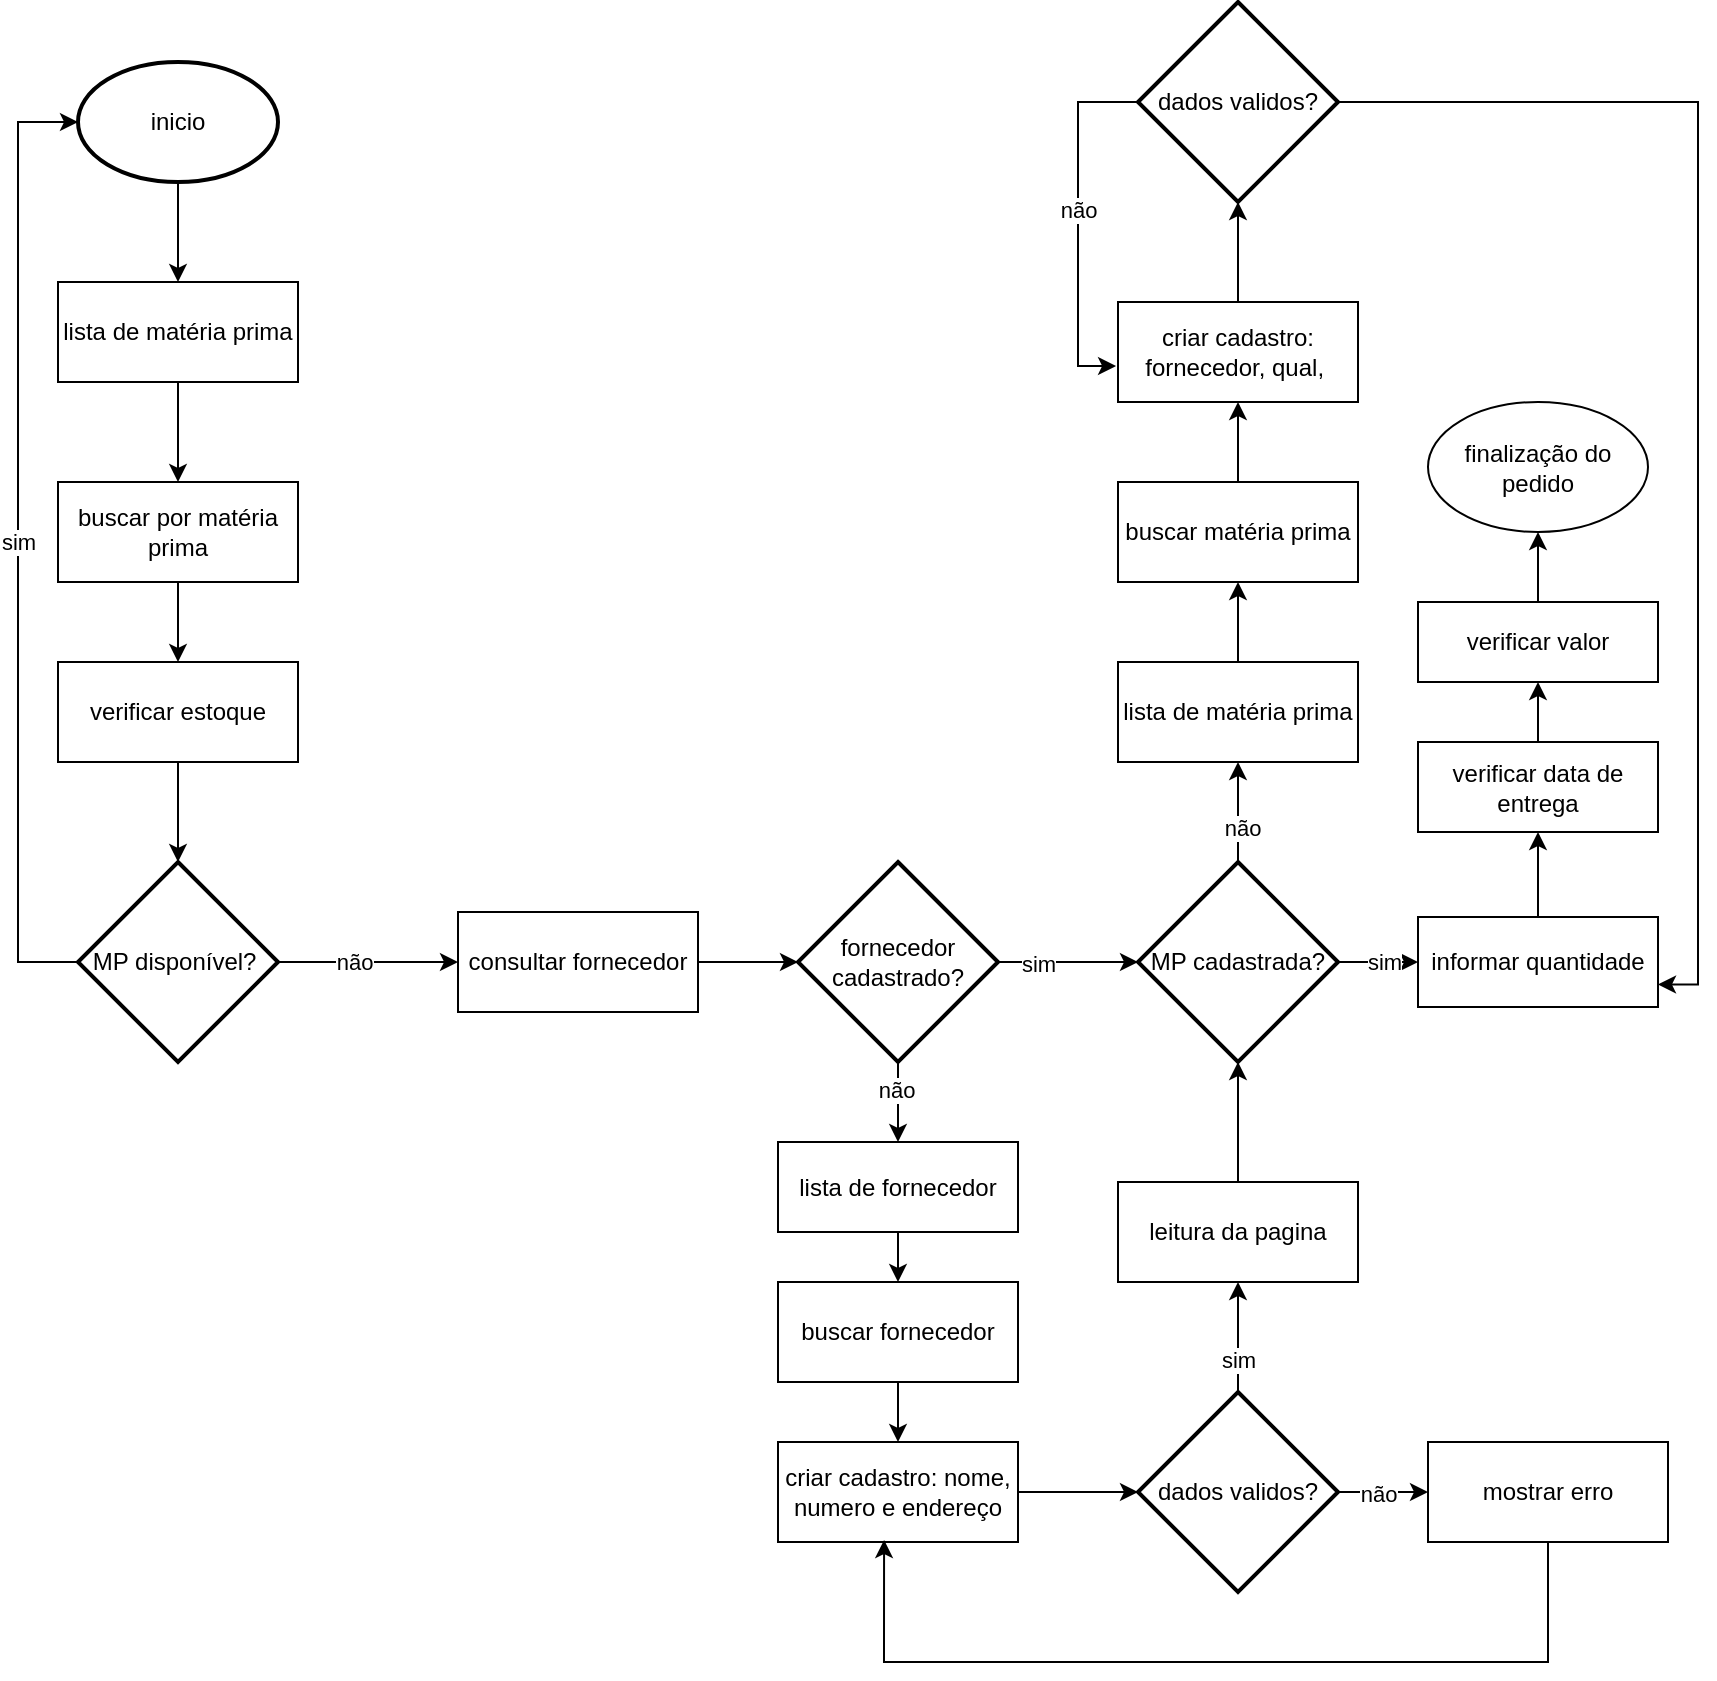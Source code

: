 <mxfile version="24.4.7" type="device">
  <diagram name="Página-1" id="AhK8qLFjwUJuuM3lIwTa">
    <mxGraphModel dx="1434" dy="782" grid="1" gridSize="10" guides="1" tooltips="1" connect="1" arrows="1" fold="1" page="1" pageScale="1" pageWidth="827" pageHeight="1169" math="0" shadow="0">
      <root>
        <mxCell id="0" />
        <mxCell id="1" parent="0" />
        <mxCell id="OCrhbPu4TxEZDssHP0U2-13" value="" style="edgeStyle=orthogonalEdgeStyle;rounded=0;orthogonalLoop=1;jettySize=auto;html=1;" parent="1" source="OCrhbPu4TxEZDssHP0U2-1" target="OCrhbPu4TxEZDssHP0U2-9" edge="1">
          <mxGeometry relative="1" as="geometry" />
        </mxCell>
        <mxCell id="OCrhbPu4TxEZDssHP0U2-1" value="inicio" style="strokeWidth=2;html=1;shape=mxgraph.flowchart.start_1;whiteSpace=wrap;" parent="1" vertex="1">
          <mxGeometry x="40" y="440" width="100" height="60" as="geometry" />
        </mxCell>
        <mxCell id="OCrhbPu4TxEZDssHP0U2-15" value="" style="edgeStyle=orthogonalEdgeStyle;rounded=0;orthogonalLoop=1;jettySize=auto;html=1;" parent="1" source="OCrhbPu4TxEZDssHP0U2-2" target="OCrhbPu4TxEZDssHP0U2-11" edge="1">
          <mxGeometry relative="1" as="geometry" />
        </mxCell>
        <mxCell id="OCrhbPu4TxEZDssHP0U2-2" value="buscar por matéria prima" style="rounded=0;whiteSpace=wrap;html=1;" parent="1" vertex="1">
          <mxGeometry x="30" y="650" width="120" height="50" as="geometry" />
        </mxCell>
        <mxCell id="OCrhbPu4TxEZDssHP0U2-14" value="" style="edgeStyle=orthogonalEdgeStyle;rounded=0;orthogonalLoop=1;jettySize=auto;html=1;" parent="1" source="OCrhbPu4TxEZDssHP0U2-9" target="OCrhbPu4TxEZDssHP0U2-2" edge="1">
          <mxGeometry relative="1" as="geometry" />
        </mxCell>
        <mxCell id="OCrhbPu4TxEZDssHP0U2-9" value="lista de matéria prima" style="rounded=0;whiteSpace=wrap;html=1;" parent="1" vertex="1">
          <mxGeometry x="30" y="550" width="120" height="50" as="geometry" />
        </mxCell>
        <mxCell id="OCrhbPu4TxEZDssHP0U2-39" value="" style="edgeStyle=orthogonalEdgeStyle;rounded=0;orthogonalLoop=1;jettySize=auto;html=1;" parent="1" source="OCrhbPu4TxEZDssHP0U2-11" target="OCrhbPu4TxEZDssHP0U2-12" edge="1">
          <mxGeometry relative="1" as="geometry" />
        </mxCell>
        <mxCell id="OCrhbPu4TxEZDssHP0U2-11" value="verificar estoque" style="rounded=0;whiteSpace=wrap;html=1;" parent="1" vertex="1">
          <mxGeometry x="30" y="740" width="120" height="50" as="geometry" />
        </mxCell>
        <mxCell id="OCrhbPu4TxEZDssHP0U2-18" value="" style="edgeStyle=orthogonalEdgeStyle;rounded=0;orthogonalLoop=1;jettySize=auto;html=1;" parent="1" source="OCrhbPu4TxEZDssHP0U2-12" target="OCrhbPu4TxEZDssHP0U2-17" edge="1">
          <mxGeometry relative="1" as="geometry" />
        </mxCell>
        <mxCell id="OCrhbPu4TxEZDssHP0U2-19" value="não" style="edgeLabel;html=1;align=center;verticalAlign=middle;resizable=0;points=[];" parent="OCrhbPu4TxEZDssHP0U2-18" vertex="1" connectable="0">
          <mxGeometry x="-0.171" relative="1" as="geometry">
            <mxPoint as="offset" />
          </mxGeometry>
        </mxCell>
        <mxCell id="OCrhbPu4TxEZDssHP0U2-12" value="MP disponível?&amp;nbsp;" style="strokeWidth=2;html=1;shape=mxgraph.flowchart.decision;whiteSpace=wrap;" parent="1" vertex="1">
          <mxGeometry x="40" y="840" width="100" height="100" as="geometry" />
        </mxCell>
        <mxCell id="OCrhbPu4TxEZDssHP0U2-27" value="" style="edgeStyle=orthogonalEdgeStyle;rounded=0;orthogonalLoop=1;jettySize=auto;html=1;" parent="1" source="OCrhbPu4TxEZDssHP0U2-17" target="OCrhbPu4TxEZDssHP0U2-26" edge="1">
          <mxGeometry relative="1" as="geometry" />
        </mxCell>
        <mxCell id="OCrhbPu4TxEZDssHP0U2-17" value="consultar fornecedor" style="rounded=0;whiteSpace=wrap;html=1;" parent="1" vertex="1">
          <mxGeometry x="230" y="865" width="120" height="50" as="geometry" />
        </mxCell>
        <mxCell id="OCrhbPu4TxEZDssHP0U2-48" value="" style="edgeStyle=orthogonalEdgeStyle;rounded=0;orthogonalLoop=1;jettySize=auto;html=1;" parent="1" source="OCrhbPu4TxEZDssHP0U2-26" target="OCrhbPu4TxEZDssHP0U2-47" edge="1">
          <mxGeometry relative="1" as="geometry" />
        </mxCell>
        <mxCell id="OCrhbPu4TxEZDssHP0U2-49" value="sim" style="edgeLabel;html=1;align=center;verticalAlign=middle;resizable=0;points=[];" parent="OCrhbPu4TxEZDssHP0U2-48" vertex="1" connectable="0">
          <mxGeometry x="-0.433" y="-1" relative="1" as="geometry">
            <mxPoint as="offset" />
          </mxGeometry>
        </mxCell>
        <mxCell id="fTW0Gvs_XTfP9Q6T8uJu-11" value="" style="edgeStyle=orthogonalEdgeStyle;rounded=0;orthogonalLoop=1;jettySize=auto;html=1;" edge="1" parent="1" source="OCrhbPu4TxEZDssHP0U2-26" target="fTW0Gvs_XTfP9Q6T8uJu-10">
          <mxGeometry relative="1" as="geometry" />
        </mxCell>
        <mxCell id="fTW0Gvs_XTfP9Q6T8uJu-15" value="não" style="edgeLabel;html=1;align=center;verticalAlign=middle;resizable=0;points=[];" vertex="1" connectable="0" parent="fTW0Gvs_XTfP9Q6T8uJu-11">
          <mxGeometry x="-0.3" y="-1" relative="1" as="geometry">
            <mxPoint as="offset" />
          </mxGeometry>
        </mxCell>
        <mxCell id="OCrhbPu4TxEZDssHP0U2-26" value="fornecedor cadastrado?" style="strokeWidth=2;html=1;shape=mxgraph.flowchart.decision;whiteSpace=wrap;" parent="1" vertex="1">
          <mxGeometry x="400" y="840" width="100" height="100" as="geometry" />
        </mxCell>
        <mxCell id="OCrhbPu4TxEZDssHP0U2-54" value="" style="edgeStyle=orthogonalEdgeStyle;rounded=0;orthogonalLoop=1;jettySize=auto;html=1;" parent="1" source="OCrhbPu4TxEZDssHP0U2-47" target="OCrhbPu4TxEZDssHP0U2-53" edge="1">
          <mxGeometry relative="1" as="geometry" />
        </mxCell>
        <mxCell id="fTW0Gvs_XTfP9Q6T8uJu-9" value="sim" style="edgeLabel;html=1;align=center;verticalAlign=middle;resizable=0;points=[];" vertex="1" connectable="0" parent="OCrhbPu4TxEZDssHP0U2-54">
          <mxGeometry x="0.16" relative="1" as="geometry">
            <mxPoint as="offset" />
          </mxGeometry>
        </mxCell>
        <mxCell id="fTW0Gvs_XTfP9Q6T8uJu-34" value="" style="edgeStyle=orthogonalEdgeStyle;rounded=0;orthogonalLoop=1;jettySize=auto;html=1;" edge="1" parent="1" source="OCrhbPu4TxEZDssHP0U2-47" target="fTW0Gvs_XTfP9Q6T8uJu-33">
          <mxGeometry relative="1" as="geometry" />
        </mxCell>
        <mxCell id="fTW0Gvs_XTfP9Q6T8uJu-35" value="não" style="edgeLabel;html=1;align=center;verticalAlign=middle;resizable=0;points=[];" vertex="1" connectable="0" parent="fTW0Gvs_XTfP9Q6T8uJu-34">
          <mxGeometry x="-0.32" y="-2" relative="1" as="geometry">
            <mxPoint as="offset" />
          </mxGeometry>
        </mxCell>
        <mxCell id="OCrhbPu4TxEZDssHP0U2-47" value="MP cadastrada?" style="strokeWidth=2;html=1;shape=mxgraph.flowchart.decision;whiteSpace=wrap;" parent="1" vertex="1">
          <mxGeometry x="570" y="840" width="100" height="100" as="geometry" />
        </mxCell>
        <mxCell id="OCrhbPu4TxEZDssHP0U2-56" value="" style="edgeStyle=orthogonalEdgeStyle;rounded=0;orthogonalLoop=1;jettySize=auto;html=1;" parent="1" source="OCrhbPu4TxEZDssHP0U2-53" target="OCrhbPu4TxEZDssHP0U2-55" edge="1">
          <mxGeometry relative="1" as="geometry" />
        </mxCell>
        <mxCell id="OCrhbPu4TxEZDssHP0U2-53" value="informar quantidade" style="rounded=0;whiteSpace=wrap;html=1;" parent="1" vertex="1">
          <mxGeometry x="710" y="867.5" width="120" height="45" as="geometry" />
        </mxCell>
        <mxCell id="fTW0Gvs_XTfP9Q6T8uJu-5" value="" style="edgeStyle=orthogonalEdgeStyle;rounded=0;orthogonalLoop=1;jettySize=auto;html=1;" edge="1" parent="1" source="OCrhbPu4TxEZDssHP0U2-55" target="fTW0Gvs_XTfP9Q6T8uJu-4">
          <mxGeometry relative="1" as="geometry" />
        </mxCell>
        <mxCell id="OCrhbPu4TxEZDssHP0U2-55" value="verificar data de entrega" style="rounded=0;whiteSpace=wrap;html=1;" parent="1" vertex="1">
          <mxGeometry x="710" y="780" width="120" height="45" as="geometry" />
        </mxCell>
        <mxCell id="fTW0Gvs_XTfP9Q6T8uJu-2" value="sim" style="edgeStyle=orthogonalEdgeStyle;rounded=0;orthogonalLoop=1;jettySize=auto;html=1;exitX=0;exitY=0.5;exitDx=0;exitDy=0;exitPerimeter=0;entryX=0;entryY=0.5;entryDx=0;entryDy=0;entryPerimeter=0;" edge="1" parent="1" source="OCrhbPu4TxEZDssHP0U2-12" target="OCrhbPu4TxEZDssHP0U2-1">
          <mxGeometry relative="1" as="geometry">
            <Array as="points">
              <mxPoint x="10" y="890" />
              <mxPoint x="10" y="470" />
            </Array>
          </mxGeometry>
        </mxCell>
        <mxCell id="fTW0Gvs_XTfP9Q6T8uJu-8" value="" style="edgeStyle=orthogonalEdgeStyle;rounded=0;orthogonalLoop=1;jettySize=auto;html=1;" edge="1" parent="1" source="fTW0Gvs_XTfP9Q6T8uJu-4" target="fTW0Gvs_XTfP9Q6T8uJu-7">
          <mxGeometry relative="1" as="geometry" />
        </mxCell>
        <mxCell id="fTW0Gvs_XTfP9Q6T8uJu-4" value="verificar valor" style="rounded=0;whiteSpace=wrap;html=1;" vertex="1" parent="1">
          <mxGeometry x="710" y="710" width="120" height="40" as="geometry" />
        </mxCell>
        <mxCell id="fTW0Gvs_XTfP9Q6T8uJu-7" value="finalização do pedido" style="ellipse;whiteSpace=wrap;html=1;" vertex="1" parent="1">
          <mxGeometry x="715" y="610" width="110" height="65" as="geometry" />
        </mxCell>
        <mxCell id="fTW0Gvs_XTfP9Q6T8uJu-13" value="" style="edgeStyle=orthogonalEdgeStyle;rounded=0;orthogonalLoop=1;jettySize=auto;html=1;" edge="1" parent="1" source="fTW0Gvs_XTfP9Q6T8uJu-10" target="fTW0Gvs_XTfP9Q6T8uJu-12">
          <mxGeometry relative="1" as="geometry" />
        </mxCell>
        <mxCell id="fTW0Gvs_XTfP9Q6T8uJu-10" value="lista de fornecedor" style="rounded=0;whiteSpace=wrap;html=1;" vertex="1" parent="1">
          <mxGeometry x="390" y="980" width="120" height="45" as="geometry" />
        </mxCell>
        <mxCell id="fTW0Gvs_XTfP9Q6T8uJu-20" value="" style="edgeStyle=orthogonalEdgeStyle;rounded=0;orthogonalLoop=1;jettySize=auto;html=1;" edge="1" parent="1" source="fTW0Gvs_XTfP9Q6T8uJu-12" target="fTW0Gvs_XTfP9Q6T8uJu-16">
          <mxGeometry relative="1" as="geometry" />
        </mxCell>
        <mxCell id="fTW0Gvs_XTfP9Q6T8uJu-12" value="buscar fornecedor" style="rounded=0;whiteSpace=wrap;html=1;" vertex="1" parent="1">
          <mxGeometry x="390" y="1050" width="120" height="50" as="geometry" />
        </mxCell>
        <mxCell id="fTW0Gvs_XTfP9Q6T8uJu-21" value="" style="edgeStyle=orthogonalEdgeStyle;rounded=0;orthogonalLoop=1;jettySize=auto;html=1;" edge="1" parent="1" source="fTW0Gvs_XTfP9Q6T8uJu-16" target="fTW0Gvs_XTfP9Q6T8uJu-19">
          <mxGeometry relative="1" as="geometry" />
        </mxCell>
        <mxCell id="fTW0Gvs_XTfP9Q6T8uJu-16" value="criar cadastro: nome, numero e endereço" style="rounded=0;whiteSpace=wrap;html=1;" vertex="1" parent="1">
          <mxGeometry x="390" y="1130" width="120" height="50" as="geometry" />
        </mxCell>
        <mxCell id="fTW0Gvs_XTfP9Q6T8uJu-23" value="" style="edgeStyle=orthogonalEdgeStyle;rounded=0;orthogonalLoop=1;jettySize=auto;html=1;" edge="1" parent="1" source="fTW0Gvs_XTfP9Q6T8uJu-19" target="fTW0Gvs_XTfP9Q6T8uJu-22">
          <mxGeometry relative="1" as="geometry" />
        </mxCell>
        <mxCell id="fTW0Gvs_XTfP9Q6T8uJu-24" value="não" style="edgeLabel;html=1;align=center;verticalAlign=middle;resizable=0;points=[];" vertex="1" connectable="0" parent="fTW0Gvs_XTfP9Q6T8uJu-23">
          <mxGeometry x="-0.111" y="-1" relative="1" as="geometry">
            <mxPoint as="offset" />
          </mxGeometry>
        </mxCell>
        <mxCell id="fTW0Gvs_XTfP9Q6T8uJu-30" value="" style="edgeStyle=orthogonalEdgeStyle;rounded=0;orthogonalLoop=1;jettySize=auto;html=1;" edge="1" parent="1" source="fTW0Gvs_XTfP9Q6T8uJu-19" target="fTW0Gvs_XTfP9Q6T8uJu-29">
          <mxGeometry relative="1" as="geometry" />
        </mxCell>
        <mxCell id="fTW0Gvs_XTfP9Q6T8uJu-31" value="sim" style="edgeLabel;html=1;align=center;verticalAlign=middle;resizable=0;points=[];" vertex="1" connectable="0" parent="fTW0Gvs_XTfP9Q6T8uJu-30">
          <mxGeometry x="-0.422" relative="1" as="geometry">
            <mxPoint as="offset" />
          </mxGeometry>
        </mxCell>
        <mxCell id="fTW0Gvs_XTfP9Q6T8uJu-19" value="dados validos?" style="strokeWidth=2;html=1;shape=mxgraph.flowchart.decision;whiteSpace=wrap;" vertex="1" parent="1">
          <mxGeometry x="570" y="1105" width="100" height="100" as="geometry" />
        </mxCell>
        <mxCell id="fTW0Gvs_XTfP9Q6T8uJu-22" value="mostrar erro" style="rounded=0;whiteSpace=wrap;html=1;" vertex="1" parent="1">
          <mxGeometry x="715" y="1130" width="120" height="50" as="geometry" />
        </mxCell>
        <mxCell id="fTW0Gvs_XTfP9Q6T8uJu-28" style="edgeStyle=orthogonalEdgeStyle;rounded=0;orthogonalLoop=1;jettySize=auto;html=1;exitX=0.5;exitY=1;exitDx=0;exitDy=0;entryX=0.442;entryY=0.98;entryDx=0;entryDy=0;entryPerimeter=0;" edge="1" parent="1" source="fTW0Gvs_XTfP9Q6T8uJu-22" target="fTW0Gvs_XTfP9Q6T8uJu-16">
          <mxGeometry relative="1" as="geometry">
            <Array as="points">
              <mxPoint x="775" y="1240" />
              <mxPoint x="443" y="1240" />
            </Array>
          </mxGeometry>
        </mxCell>
        <mxCell id="fTW0Gvs_XTfP9Q6T8uJu-32" value="" style="edgeStyle=orthogonalEdgeStyle;rounded=0;orthogonalLoop=1;jettySize=auto;html=1;" edge="1" parent="1" source="fTW0Gvs_XTfP9Q6T8uJu-29" target="OCrhbPu4TxEZDssHP0U2-47">
          <mxGeometry relative="1" as="geometry" />
        </mxCell>
        <mxCell id="fTW0Gvs_XTfP9Q6T8uJu-29" value="leitura da pagina" style="rounded=0;whiteSpace=wrap;html=1;" vertex="1" parent="1">
          <mxGeometry x="560" y="1000" width="120" height="50" as="geometry" />
        </mxCell>
        <mxCell id="fTW0Gvs_XTfP9Q6T8uJu-37" value="" style="edgeStyle=orthogonalEdgeStyle;rounded=0;orthogonalLoop=1;jettySize=auto;html=1;" edge="1" parent="1" source="fTW0Gvs_XTfP9Q6T8uJu-33" target="fTW0Gvs_XTfP9Q6T8uJu-36">
          <mxGeometry relative="1" as="geometry" />
        </mxCell>
        <mxCell id="fTW0Gvs_XTfP9Q6T8uJu-33" value="lista de matéria prima" style="rounded=0;whiteSpace=wrap;html=1;" vertex="1" parent="1">
          <mxGeometry x="560" y="740" width="120" height="50" as="geometry" />
        </mxCell>
        <mxCell id="fTW0Gvs_XTfP9Q6T8uJu-39" value="" style="edgeStyle=orthogonalEdgeStyle;rounded=0;orthogonalLoop=1;jettySize=auto;html=1;" edge="1" parent="1" source="fTW0Gvs_XTfP9Q6T8uJu-36" target="fTW0Gvs_XTfP9Q6T8uJu-38">
          <mxGeometry relative="1" as="geometry" />
        </mxCell>
        <mxCell id="fTW0Gvs_XTfP9Q6T8uJu-36" value="buscar matéria prima" style="rounded=0;whiteSpace=wrap;html=1;" vertex="1" parent="1">
          <mxGeometry x="560" y="650" width="120" height="50" as="geometry" />
        </mxCell>
        <mxCell id="fTW0Gvs_XTfP9Q6T8uJu-41" value="" style="edgeStyle=orthogonalEdgeStyle;rounded=0;orthogonalLoop=1;jettySize=auto;html=1;" edge="1" parent="1" source="fTW0Gvs_XTfP9Q6T8uJu-38" target="fTW0Gvs_XTfP9Q6T8uJu-40">
          <mxGeometry relative="1" as="geometry" />
        </mxCell>
        <mxCell id="fTW0Gvs_XTfP9Q6T8uJu-38" value="criar cadastro: fornecedor, qual,&amp;nbsp;" style="rounded=0;whiteSpace=wrap;html=1;" vertex="1" parent="1">
          <mxGeometry x="560" y="560" width="120" height="50" as="geometry" />
        </mxCell>
        <mxCell id="fTW0Gvs_XTfP9Q6T8uJu-44" style="edgeStyle=orthogonalEdgeStyle;rounded=0;orthogonalLoop=1;jettySize=auto;html=1;entryX=1;entryY=0.75;entryDx=0;entryDy=0;" edge="1" parent="1" source="fTW0Gvs_XTfP9Q6T8uJu-40" target="OCrhbPu4TxEZDssHP0U2-53">
          <mxGeometry relative="1" as="geometry" />
        </mxCell>
        <mxCell id="fTW0Gvs_XTfP9Q6T8uJu-40" value="dados validos?" style="strokeWidth=2;html=1;shape=mxgraph.flowchart.decision;whiteSpace=wrap;" vertex="1" parent="1">
          <mxGeometry x="570" y="410" width="100" height="100" as="geometry" />
        </mxCell>
        <mxCell id="fTW0Gvs_XTfP9Q6T8uJu-42" style="edgeStyle=orthogonalEdgeStyle;rounded=0;orthogonalLoop=1;jettySize=auto;html=1;entryX=-0.008;entryY=0.64;entryDx=0;entryDy=0;entryPerimeter=0;" edge="1" parent="1" source="fTW0Gvs_XTfP9Q6T8uJu-40" target="fTW0Gvs_XTfP9Q6T8uJu-38">
          <mxGeometry relative="1" as="geometry">
            <Array as="points">
              <mxPoint x="540" y="460" />
              <mxPoint x="540" y="592" />
            </Array>
          </mxGeometry>
        </mxCell>
        <mxCell id="fTW0Gvs_XTfP9Q6T8uJu-43" value="não" style="edgeLabel;html=1;align=center;verticalAlign=middle;resizable=0;points=[];" vertex="1" connectable="0" parent="fTW0Gvs_XTfP9Q6T8uJu-42">
          <mxGeometry x="-0.072" relative="1" as="geometry">
            <mxPoint as="offset" />
          </mxGeometry>
        </mxCell>
      </root>
    </mxGraphModel>
  </diagram>
</mxfile>
